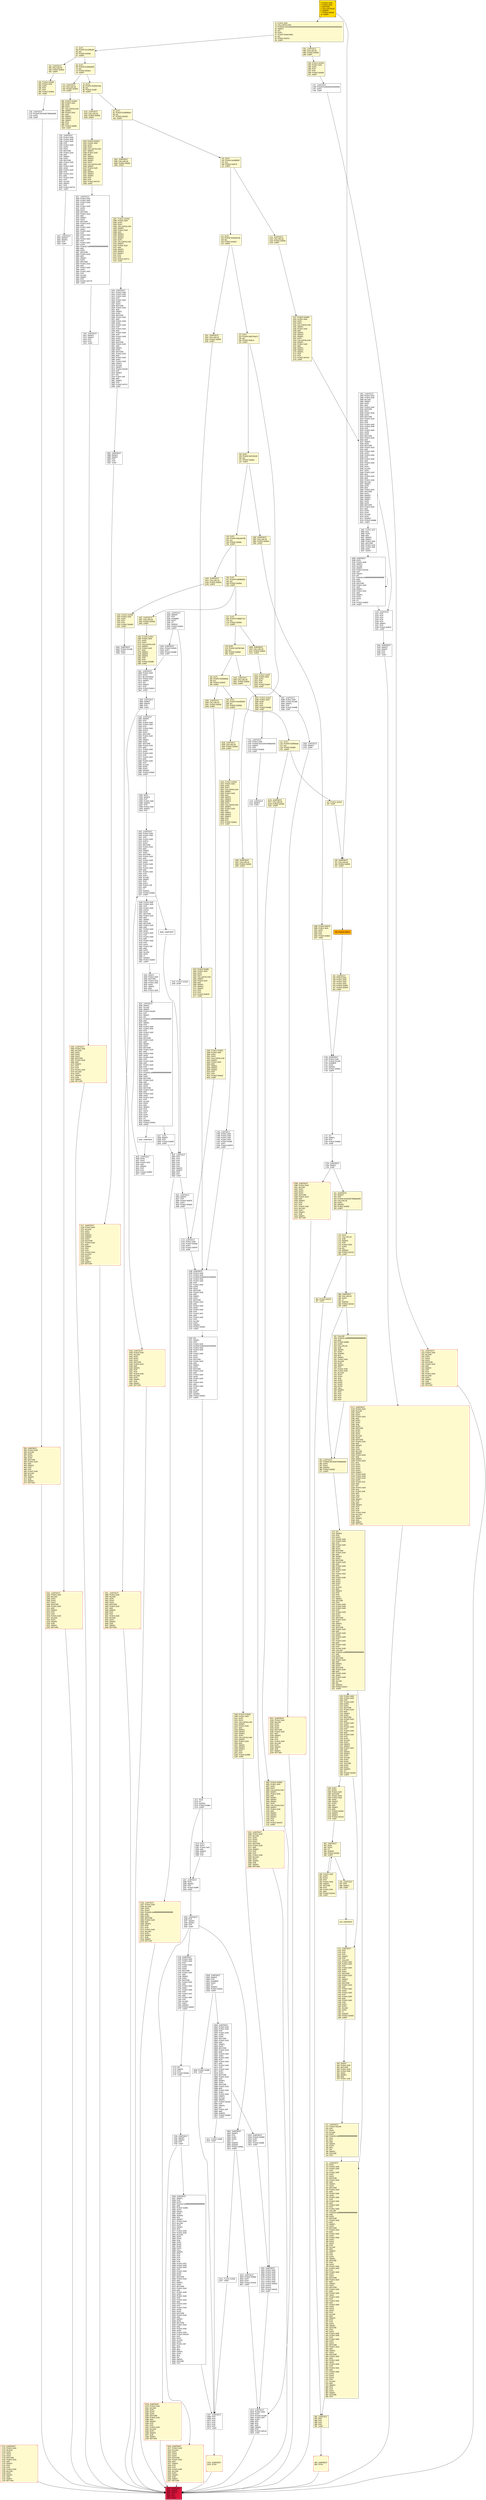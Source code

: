 digraph G {
bgcolor=transparent rankdir=UD;
node [shape=box style=filled color=black fillcolor=white fontname=arial fontcolor=black];
580 [label="580: JUMPDEST\l581: DUP1\l582: DUP3\l583: GT\l584: ISZERO\l585: PUSH2 0x025e\l588: JUMPI\l" fillcolor=lemonchiffon ];
134 [label="134: DUP1\l135: PUSH4 0x67af1c81\l140: EQ\l141: PUSH2 0x0564\l144: JUMPI\l" fillcolor=lemonchiffon ];
2150 [label="2150: JUMPDEST\l2151: POP\l2152: POP\l2153: POP\l2154: POP\l2155: POP\l2156: SWAP1\l2157: POP\l2158: PUSH2 0x0872\l2161: JUMP\l" ];
1712 [label="1712: JUMPDEST\l1713: PUSH1 0x40\l1715: MLOAD\l1716: DUP1\l1717: DUP3\l1718: DUP2\l1719: MSTORE\l1720: PUSH1 0x20\l1722: ADD\l1723: SWAP2\l1724: POP\l1725: POP\l1726: PUSH1 0x40\l1728: MLOAD\l1729: DUP1\l1730: SWAP2\l1731: SUB\l1732: SWAP1\l1733: RETURN\l" fillcolor=lemonchiffon shape=Msquare color=crimson ];
2818 [label="2818: JUMPDEST\l2819: PUSH2 0x0b0c\l2822: DUP7\l2823: DUP7\l2824: PUSH2 0x0c03\l2827: JUMP\l" ];
2402 [label="2402: JUMPDEST\l2403: PUSH1 0x00\l2405: PUSH1 0x00\l2407: POP\l2408: PUSH1 0x00\l2410: DUP11\l2411: DUP2\l2412: MSTORE\l2413: PUSH1 0x20\l2415: ADD\l2416: SWAP1\l2417: DUP2\l2418: MSTORE\l2419: PUSH1 0x20\l2421: ADD\l2422: PUSH1 0x00\l2424: SHA3\l2425: PUSH1 0x00\l2427: POP\l2428: PUSH1 0x00\l2430: ADD\l2431: PUSH1 0x00\l2433: POP\l2434: DUP1\l2435: SLOAD\l2436: SWAP1\l2437: POP\l2438: DUP3\l2439: PUSH1 0xff\l2441: AND\l2442: LT\l2443: ISZERO\l2444: PUSH2 0x0a58\l2447: JUMPI\l" ];
90 [label="90: DUP1\l91: PUSH4 0x358d5dc2\l96: EQ\l97: PUSH2 0x0439\l100: JUMPI\l" fillcolor=lemonchiffon ];
952 [label="952: JUMPDEST\l953: PUSH1 0x40\l955: MLOAD\l956: DUP1\l957: DUP3\l958: DUP2\l959: MSTORE\l960: PUSH1 0x20\l962: ADD\l963: SWAP2\l964: POP\l965: POP\l966: PUSH1 0x40\l968: MLOAD\l969: DUP1\l970: SWAP2\l971: SUB\l972: SWAP1\l973: RETURN\l" fillcolor=lemonchiffon shape=Msquare color=crimson ];
2915 [label="2915: JUMPDEST\l2916: PUSH2 0x0b6d\l2919: DUP7\l2920: DUP7\l2921: PUSH2 0x08fd\l2924: JUMP\l" ];
1420 [label="1420: JUMPDEST\l1421: CALLVALUE\l1422: PUSH2 0x0002\l1425: JUMPI\l" fillcolor=lemonchiffon ];
1676 [label="1676: JUMPDEST\l1677: CALLVALUE\l1678: PUSH2 0x0002\l1681: JUMPI\l" fillcolor=lemonchiffon ];
2723 [label="2723: JUMPDEST\l2724: PUSH1 0x00\l2726: PUSH2 0x0aae\l2729: DUP3\l2730: PUSH2 0x0878\l2733: JUMP\l" ];
2839 [label="2839: PUSH2 0x0bfb\l2842: JUMP\l" ];
2720 [label="2720: JUMPDEST\l2721: SWAP1\l2722: JUMP\l" ];
3094 [label="3094: EXIT BLOCK\l" fillcolor=crimson ];
2936 [label="2936: JUMPDEST\l2937: SWAP1\l2938: POP\l2939: DUP2\l2940: PUSH20 0xffffffffffffffffffffffffffffffffffffffff\l2961: AND\l2962: PUSH2 0x08fc\l2965: DUP3\l2966: SWAP1\l2967: DUP2\l2968: ISZERO\l2969: MUL\l2970: SWAP1\l2971: PUSH1 0x40\l2973: MLOAD\l2974: DUP1\l2975: SWAP1\l2976: POP\l2977: PUSH1 0x00\l2979: PUSH1 0x40\l2981: MLOAD\l2982: DUP1\l2983: DUP4\l2984: SUB\l2985: DUP2\l2986: DUP6\l2987: DUP9\l2988: DUP9\l2989: CALL\l2990: SWAP4\l2991: POP\l2992: POP\l2993: POP\l2994: POP\l2995: POP\l2996: PUSH1 0x01\l2998: PUSH1 0x00\l3000: PUSH1 0x00\l3002: POP\l3003: PUSH1 0x00\l3005: DUP9\l3006: DUP2\l3007: MSTORE\l3008: PUSH1 0x20\l3010: ADD\l3011: SWAP1\l3012: DUP2\l3013: MSTORE\l3014: PUSH1 0x20\l3016: ADD\l3017: PUSH1 0x00\l3019: SHA3\l3020: PUSH1 0x00\l3022: POP\l3023: PUSH1 0x03\l3025: ADD\l3026: PUSH1 0x00\l3028: POP\l3029: PUSH1 0x00\l3031: DUP8\l3032: DUP2\l3033: MSTORE\l3034: PUSH1 0x20\l3036: ADD\l3037: SWAP1\l3038: DUP2\l3039: MSTORE\l3040: PUSH1 0x20\l3042: ADD\l3043: PUSH1 0x00\l3045: SHA3\l3046: PUSH1 0x00\l3048: PUSH2 0x0100\l3051: EXP\l3052: DUP2\l3053: SLOAD\l3054: DUP2\l3055: PUSH1 0xff\l3057: MUL\l3058: NOT\l3059: AND\l3060: SWAP1\l3061: DUP4\l3062: MUL\l3063: OR\l3064: SWAP1\l3065: SSTORE\l3066: POP\l" ];
3075 [label="3075: JUMPDEST\l3076: PUSH1 0x00\l3078: DUP2\l3079: PUSH2 0x1a90\l3082: PUSH1 0x01\l3084: DUP6\l3085: ADD\l3086: MUL\l3087: ADD\l3088: SWAP1\l3089: POP\l3090: PUSH2 0x0c16\l3093: JUMP\l" ];
1769 [label="1769: JUMPDEST\l1770: PUSH8 0x016345785d8a0000\l1779: DUP2\l1780: JUMP\l" ];
1674 [label="1674: JUMPDEST\l1675: STOP\l" fillcolor=lemonchiffon shape=Msquare color=crimson ];
2682 [label="2682: JUMPDEST\l2683: SWAP2\l2684: SWAP1\l2685: POP\l2686: JUMP\l" ];
373 [label="373: DIV\l374: SWAP2\l375: POP\l376: DUP2\l377: PUSH1 0x00\l379: PUSH1 0x00\l381: POP\l382: PUSH1 0x00\l384: DUP7\l385: DUP2\l386: MSTORE\l387: PUSH1 0x20\l389: ADD\l390: SWAP1\l391: DUP2\l392: MSTORE\l393: PUSH1 0x20\l395: ADD\l396: PUSH1 0x00\l398: SHA3\l399: PUSH1 0x00\l401: POP\l402: PUSH1 0x02\l404: ADD\l405: PUSH1 0x00\l407: DUP3\l408: DUP3\l409: DUP3\l410: POP\l411: SLOAD\l412: ADD\l413: SWAP3\l414: POP\l415: POP\l416: DUP2\l417: SWAP1\l418: SSTORE\l419: POP\l420: PUSH1 0x00\l422: PUSH1 0x00\l424: PUSH1 0x00\l426: POP\l427: PUSH1 0x00\l429: DUP7\l430: DUP2\l431: MSTORE\l432: PUSH1 0x20\l434: ADD\l435: SWAP1\l436: DUP2\l437: MSTORE\l438: PUSH1 0x20\l440: ADD\l441: PUSH1 0x00\l443: SHA3\l444: PUSH1 0x00\l446: POP\l447: PUSH1 0x04\l449: ADD\l450: PUSH1 0x00\l452: POP\l453: PUSH1 0x00\l455: CALLER\l456: PUSH20 0xffffffffffffffffffffffffffffffffffffffff\l477: AND\l478: DUP2\l479: MSTORE\l480: PUSH1 0x20\l482: ADD\l483: SWAP1\l484: DUP2\l485: MSTORE\l486: PUSH1 0x20\l488: ADD\l489: PUSH1 0x00\l491: SHA3\l492: PUSH1 0x00\l494: POP\l495: SLOAD\l496: EQ\l497: ISZERO\l498: PUSH2 0x02c7\l501: JUMPI\l" fillcolor=lemonchiffon ];
1644 [label="1644: PUSH2 0x068a\l1647: PUSH1 0x04\l1649: DUP1\l1650: DUP1\l1651: CALLDATALOAD\l1652: SWAP1\l1653: PUSH1 0x20\l1655: ADD\l1656: SWAP1\l1657: SWAP2\l1658: SWAP1\l1659: DUP1\l1660: CALLDATALOAD\l1661: SWAP1\l1662: PUSH1 0x20\l1664: ADD\l1665: SWAP1\l1666: SWAP2\l1667: SWAP1\l1668: POP\l1669: POP\l1670: PUSH2 0x0ae1\l1673: JUMP\l" fillcolor=lemonchiffon ];
2702 [label="2702: JUMPDEST\l2703: PUSH1 0x00\l2705: PUSH8 0x016345785d8a0000\l2714: SWAP1\l2715: POP\l2716: PUSH2 0x0aa0\l2719: JUMP\l" ];
68 [label="68: DUP1\l69: PUSH4 0x28d3ad3f\l74: EQ\l75: PUSH2 0x03ce\l78: JUMPI\l" fillcolor=lemonchiffon ];
912 [label="912: JUMPDEST\l913: PUSH1 0x40\l915: MLOAD\l916: DUP1\l917: DUP3\l918: DUP2\l919: MSTORE\l920: PUSH1 0x20\l922: ADD\l923: SWAP2\l924: POP\l925: POP\l926: PUSH1 0x40\l928: MLOAD\l929: DUP1\l930: SWAP2\l931: SUB\l932: SWAP1\l933: RETURN\l" fillcolor=lemonchiffon shape=Msquare color=crimson ];
123 [label="123: DUP1\l124: PUSH4 0x6572ae13\l129: EQ\l130: PUSH2 0x0514\l133: JUMPI\l" fillcolor=lemonchiffon ];
1460 [label="1460: JUMPDEST\l1461: CALLVALUE\l1462: PUSH2 0x0002\l1465: JUMPI\l" fillcolor=lemonchiffon ];
189 [label="189: DUP1\l190: PUSH4 0x93dafba2\l195: EQ\l196: PUSH2 0x0635\l199: JUMPI\l" fillcolor=lemonchiffon ];
297 [label="297: CALLER\l298: PUSH20 0xffffffffffffffffffffffffffffffffffffffff\l319: AND\l320: PUSH2 0x08fc\l323: DUP5\l324: CALLVALUE\l325: SUB\l326: SWAP1\l327: DUP2\l328: ISZERO\l329: MUL\l330: SWAP1\l331: PUSH1 0x40\l333: MLOAD\l334: DUP1\l335: SWAP1\l336: POP\l337: PUSH1 0x00\l339: PUSH1 0x40\l341: MLOAD\l342: DUP1\l343: DUP4\l344: SUB\l345: DUP2\l346: DUP6\l347: DUP9\l348: DUP9\l349: CALL\l350: SWAP4\l351: POP\l352: POP\l353: POP\l354: POP\l355: POP\l" fillcolor=lemonchiffon ];
200 [label="200: DUP1\l201: PUSH4 0xce5566c5\l206: EQ\l207: PUSH2 0x0666\l210: JUMPI\l" fillcolor=lemonchiffon ];
1555 [label="1555: PUSH2 0x061f\l1558: PUSH1 0x04\l1560: DUP1\l1561: POP\l1562: POP\l1563: PUSH2 0x0a8e\l1566: JUMP\l" fillcolor=lemonchiffon ];
1438 [label="1438: JUMPDEST\l1439: PUSH1 0x40\l1441: MLOAD\l1442: DUP1\l1443: DUP3\l1444: DUP2\l1445: MSTORE\l1446: PUSH1 0x20\l1448: ADD\l1449: SWAP2\l1450: POP\l1451: POP\l1452: PUSH1 0x40\l1454: MLOAD\l1455: DUP1\l1456: SWAP2\l1457: SUB\l1458: SWAP1\l1459: RETURN\l" fillcolor=lemonchiffon shape=Msquare color=crimson ];
2649 [label="2649: JUMPDEST\l2650: POP\l2651: POP\l2652: POP\l2653: POP\l2654: POP\l2655: POP\l2656: SWAP3\l2657: SWAP2\l2658: POP\l2659: POP\l2660: JUMP\l" ];
3094 [label="3094: JUMPDEST\l3095: SWAP3\l3096: SWAP2\l3097: POP\l3098: POP\l3099: JUMP\l" ];
1336 [label="1336: JUMPDEST\l1337: PUSH1 0x40\l1339: MLOAD\l1340: DUP1\l1341: DUP3\l1342: PUSH20 0xffffffffffffffffffffffffffffffffffffffff\l1363: AND\l1364: DUP2\l1365: MSTORE\l1366: PUSH1 0x20\l1368: ADD\l1369: SWAP2\l1370: POP\l1371: POP\l1372: PUSH1 0x40\l1374: MLOAD\l1375: DUP1\l1376: SWAP2\l1377: SUB\l1378: SWAP1\l1379: RETURN\l" fillcolor=lemonchiffon shape=Msquare color=crimson ];
79 [label="79: DUP1\l80: PUSH4 0x305a762a\l85: EQ\l86: PUSH2 0x03ff\l89: JUMPI\l" fillcolor=lemonchiffon ];
2325 [label="2325: JUMPDEST\l2326: SWAP6\l2327: POP\l2328: NUMBER\l2329: DUP7\l2330: GT\l2331: ISZERO\l2332: PUSH2 0x0924\l2335: JUMPI\l" ];
2295 [label="2295: JUMPDEST\l2296: POP\l2297: SWAP2\l2298: SWAP1\l2299: POP\l2300: JUMP\l" ];
886 [label="886: JUMPDEST\l887: POP\l888: POP\l889: POP\l890: POP\l891: JUMP\l" fillcolor=lemonchiffon ];
502 [label="502: PUSH1 0x00\l504: PUSH1 0x00\l506: POP\l507: PUSH1 0x00\l509: DUP6\l510: DUP2\l511: MSTORE\l512: PUSH1 0x20\l514: ADD\l515: SWAP1\l516: DUP2\l517: MSTORE\l518: PUSH1 0x20\l520: ADD\l521: PUSH1 0x00\l523: SHA3\l524: PUSH1 0x00\l526: POP\l527: PUSH1 0x00\l529: ADD\l530: PUSH1 0x00\l532: POP\l533: DUP1\l534: SLOAD\l535: DUP1\l536: SWAP2\l537: SWAP1\l538: PUSH1 0x01\l540: ADD\l541: SWAP1\l542: SWAP1\l543: DUP2\l544: SLOAD\l545: DUP2\l546: DUP4\l547: SSTORE\l548: DUP2\l549: DUP2\l550: ISZERO\l551: GT\l552: PUSH2 0x0263\l555: JUMPI\l" fillcolor=lemonchiffon ];
934 [label="934: JUMPDEST\l935: CALLVALUE\l936: PUSH2 0x0002\l939: JUMPI\l" fillcolor=lemonchiffon ];
3067 [label="3067: JUMPDEST\l3068: POP\l3069: POP\l3070: POP\l3071: POP\l3072: POP\l3073: POP\l3074: JUMP\l" ];
2699 [label="2699: JUMPDEST\l2700: SWAP1\l2701: JUMP\l" ];
251 [label="251: JUMPDEST\l252: SWAP4\l253: POP\l254: PUSH8 0x016345785d8a0000\l263: CALLVALUE\l264: DUP2\l265: ISZERO\l266: PUSH2 0x0002\l269: JUMPI\l" fillcolor=lemonchiffon ];
1527 [label="1527: JUMPDEST\l1528: PUSH1 0x40\l1530: MLOAD\l1531: DUP1\l1532: DUP3\l1533: DUP2\l1534: MSTORE\l1535: PUSH1 0x20\l1537: ADD\l1538: SWAP2\l1539: POP\l1540: POP\l1541: PUSH1 0x40\l1543: MLOAD\l1544: DUP1\l1545: SWAP2\l1546: SUB\l1547: SWAP1\l1548: RETURN\l" fillcolor=lemonchiffon shape=Msquare color=crimson ];
2162 [label="2162: JUMPDEST\l2163: SWAP3\l2164: SWAP2\l2165: POP\l2166: POP\l2167: JUMP\l" ];
2635 [label="2635: JUMPDEST\l2636: DUP2\l2637: DUP1\l2638: PUSH1 0x01\l2640: ADD\l2641: SWAP3\l2642: POP\l2643: POP\l2644: PUSH2 0x0962\l2647: JUMP\l" ];
1278 [label="1278: JUMPDEST\l1279: PUSH1 0x40\l1281: MLOAD\l1282: DUP1\l1283: DUP3\l1284: DUP2\l1285: MSTORE\l1286: PUSH1 0x20\l1288: ADD\l1289: SWAP2\l1290: POP\l1291: POP\l1292: PUSH1 0x40\l1294: MLOAD\l1295: DUP1\l1296: SWAP2\l1297: SUB\l1298: SWAP1\l1299: RETURN\l" fillcolor=lemonchiffon shape=Msquare color=crimson ];
1910 [label="1910: JUMPDEST\l1911: SWAP3\l1912: SWAP2\l1913: POP\l1914: POP\l1915: JUMP\l" ];
178 [label="178: DUP1\l179: PUSH4 0x87bb7ae0\l184: EQ\l185: PUSH2 0x060d\l188: JUMPI\l" fillcolor=lemonchiffon ];
974 [label="974: JUMPDEST\l975: CALLVALUE\l976: PUSH2 0x0002\l979: JUMPI\l" fillcolor=lemonchiffon ];
2301 [label="2301: JUMPDEST\l2302: PUSH1 0x00\l2304: PUSH1 0x00\l2306: PUSH1 0x00\l2308: PUSH1 0x00\l2310: PUSH1 0x00\l2312: PUSH1 0x00\l2314: PUSH1 0x00\l2316: PUSH2 0x0915\l2319: DUP10\l2320: DUP10\l2321: PUSH2 0x0c03\l2324: JUMP\l" ];
1001 [label="1001: JUMPDEST\l1002: PUSH1 0x40\l1004: MLOAD\l1005: DUP1\l1006: DUP3\l1007: DUP2\l1008: MSTORE\l1009: PUSH1 0x20\l1011: ADD\l1012: SWAP2\l1013: POP\l1014: POP\l1015: PUSH1 0x40\l1017: MLOAD\l1018: DUP1\l1019: SWAP2\l1020: SUB\l1021: SWAP1\l1022: RETURN\l" fillcolor=lemonchiffon shape=Msquare color=crimson ];
2911 [label="2911: PUSH2 0x0bfb\l2914: JUMP\l" ];
556 [label="556: DUP2\l557: DUP4\l558: PUSH1 0x00\l560: MSTORE\l561: PUSH1 0x20\l563: PUSH1 0x00\l565: SHA3\l566: SWAP2\l567: DUP3\l568: ADD\l569: SWAP2\l570: ADD\l571: PUSH2 0x0262\l574: SWAP2\l575: SWAP1\l576: PUSH2 0x0244\l579: JUMP\l" fillcolor=lemonchiffon ];
0 [label="0: PUSH1 0x60\l2: PUSH1 0x40\l4: MSTORE\l5: CALLDATASIZE\l6: ISZERO\l7: PUSH2 0x00e2\l10: JUMPI\l" fillcolor=lemonchiffon shape=Msquare fillcolor=gold ];
270 [label="270: MOD\l271: CALLVALUE\l272: SUB\l273: SWAP3\l274: POP\l275: PUSH1 0x00\l277: DUP4\l278: EQ\l279: ISZERO\l280: PUSH2 0x0120\l283: JUMPI\l" fillcolor=lemonchiffon ];
1023 [label="1023: JUMPDEST\l1024: CALLVALUE\l1025: PUSH2 0x0002\l1028: JUMPI\l" fillcolor=lemonchiffon ];
2785 [label="2785: JUMPDEST\l2786: PUSH1 0x00\l2788: PUSH1 0x00\l2790: PUSH1 0x00\l2792: PUSH1 0x00\l2794: PUSH2 0x0af2\l2797: DUP7\l2798: PUSH2 0x0878\l2801: JUMP\l" ];
1757 [label="1757: JUMPDEST\l1758: PUSH8 0x4563918244f40000\l1767: DUP2\l1768: JUMP\l" ];
2340 [label="2340: JUMPDEST\l2341: PUSH2 0x092d\l2344: DUP7\l2345: PUSH2 0x0a6b\l2348: JUMP\l" ];
711 [label="711: JUMPDEST\l712: DUP2\l713: PUSH1 0x00\l715: PUSH1 0x00\l717: POP\l718: PUSH1 0x00\l720: DUP7\l721: DUP2\l722: MSTORE\l723: PUSH1 0x20\l725: ADD\l726: SWAP1\l727: DUP2\l728: MSTORE\l729: PUSH1 0x20\l731: ADD\l732: PUSH1 0x00\l734: SHA3\l735: PUSH1 0x00\l737: POP\l738: PUSH1 0x04\l740: ADD\l741: PUSH1 0x00\l743: POP\l744: PUSH1 0x00\l746: CALLER\l747: PUSH20 0xffffffffffffffffffffffffffffffffffffffff\l768: AND\l769: DUP2\l770: MSTORE\l771: PUSH1 0x20\l773: ADD\l774: SWAP1\l775: DUP2\l776: MSTORE\l777: PUSH1 0x20\l779: ADD\l780: PUSH1 0x00\l782: SHA3\l783: PUSH1 0x00\l785: DUP3\l786: DUP3\l787: DUP3\l788: POP\l789: SLOAD\l790: ADD\l791: SWAP3\l792: POP\l793: POP\l794: DUP2\l795: SWAP1\l796: SSTORE\l797: POP\l798: DUP2\l799: PUSH1 0x00\l801: PUSH1 0x00\l803: POP\l804: PUSH1 0x00\l806: DUP7\l807: DUP2\l808: MSTORE\l809: PUSH1 0x20\l811: ADD\l812: SWAP1\l813: DUP2\l814: MSTORE\l815: PUSH1 0x20\l817: ADD\l818: PUSH1 0x00\l820: SHA3\l821: PUSH1 0x00\l823: POP\l824: PUSH1 0x02\l826: ADD\l827: PUSH1 0x00\l829: DUP3\l830: DUP3\l831: DUP3\l832: POP\l833: SLOAD\l834: ADD\l835: SWAP3\l836: POP\l837: POP\l838: DUP2\l839: SWAP1\l840: SSTORE\l841: POP\l842: DUP3\l843: PUSH1 0x00\l845: PUSH1 0x00\l847: POP\l848: PUSH1 0x00\l850: DUP7\l851: DUP2\l852: MSTORE\l853: PUSH1 0x20\l855: ADD\l856: SWAP1\l857: DUP2\l858: MSTORE\l859: PUSH1 0x20\l861: ADD\l862: PUSH1 0x00\l864: SHA3\l865: PUSH1 0x00\l867: POP\l868: PUSH1 0x01\l870: ADD\l871: PUSH1 0x00\l873: DUP3\l874: DUP3\l875: DUP3\l876: POP\l877: SLOAD\l878: ADD\l879: SWAP3\l880: POP\l881: POP\l882: DUP2\l883: SWAP1\l884: SSTORE\l885: POP\l" fillcolor=lemonchiffon ];
1754 [label="1754: JUMPDEST\l1755: SWAP1\l1756: JUMP\l" ];
940 [label="940: PUSH2 0x03b8\l943: PUSH1 0x04\l945: DUP1\l946: POP\l947: POP\l948: PUSH2 0x06e9\l951: JUMP\l" fillcolor=lemonchiffon ];
2627 [label="2627: DUP1\l2628: SWAP7\l2629: POP\l2630: PUSH2 0x0a59\l2633: JUMP\l" ];
2505 [label="2505: JUMPDEST\l2506: SWAP1\l2507: SLOAD\l2508: SWAP1\l2509: PUSH2 0x0100\l2512: EXP\l2513: SWAP1\l2514: DIV\l2515: PUSH20 0xffffffffffffffffffffffffffffffffffffffff\l2536: AND\l2537: SWAP1\l2538: POP\l2539: PUSH1 0x00\l2541: PUSH1 0x00\l2543: POP\l2544: PUSH1 0x00\l2546: DUP11\l2547: DUP2\l2548: MSTORE\l2549: PUSH1 0x20\l2551: ADD\l2552: SWAP1\l2553: DUP2\l2554: MSTORE\l2555: PUSH1 0x20\l2557: ADD\l2558: PUSH1 0x00\l2560: SHA3\l2561: PUSH1 0x00\l2563: POP\l2564: PUSH1 0x04\l2566: ADD\l2567: PUSH1 0x00\l2569: POP\l2570: PUSH1 0x00\l2572: DUP3\l2573: PUSH20 0xffffffffffffffffffffffffffffffffffffffff\l2594: AND\l2595: DUP2\l2596: MSTORE\l2597: PUSH1 0x20\l2599: ADD\l2600: SWAP1\l2601: DUP2\l2602: MSTORE\l2603: PUSH1 0x20\l2605: ADD\l2606: PUSH1 0x00\l2608: SHA3\l2609: PUSH1 0x00\l2611: POP\l2612: SLOAD\l2613: DUP4\l2614: ADD\l2615: SWAP3\l2616: POP\l2617: DUP3\l2618: POP\l2619: DUP4\l2620: DUP4\l2621: GT\l2622: ISZERO\l2623: PUSH2 0x0a4a\l2626: JUMPI\l" ];
1306 [label="1306: PUSH2 0x0538\l1309: PUSH1 0x04\l1311: DUP1\l1312: DUP1\l1313: CALLDATALOAD\l1314: SWAP1\l1315: PUSH1 0x20\l1317: ADD\l1318: SWAP1\l1319: SWAP2\l1320: SWAP1\l1321: DUP1\l1322: CALLDATALOAD\l1323: SWAP1\l1324: PUSH1 0x20\l1326: ADD\l1327: SWAP1\l1328: SWAP2\l1329: SWAP1\l1330: POP\l1331: POP\l1332: PUSH2 0x08fd\l1335: JUMP\l" fillcolor=lemonchiffon ];
1466 [label="1466: PUSH2 0x05cf\l1469: PUSH1 0x04\l1471: DUP1\l1472: DUP1\l1473: CALLDATALOAD\l1474: SWAP1\l1475: PUSH1 0x20\l1477: ADD\l1478: SWAP1\l1479: SWAP2\l1480: SWAP1\l1481: POP\l1482: POP\l1483: PUSH2 0x0a6b\l1486: JUMP\l" fillcolor=lemonchiffon ];
101 [label="101: DUP1\l102: PUSH4 0x459f93f7\l107: EQ\l108: PUSH2 0x0475\l111: JUMPI\l" fillcolor=lemonchiffon ];
1509 [label="1509: JUMPDEST\l1510: CALLVALUE\l1511: PUSH2 0x0002\l1514: JUMPI\l" fillcolor=lemonchiffon ];
1822 [label="1822: JUMPDEST\l1823: SWAP2\l1824: SWAP1\l1825: POP\l1826: JUMP\l" ];
980 [label="980: PUSH2 0x03e9\l983: PUSH1 0x04\l985: DUP1\l986: DUP1\l987: CALLDATALOAD\l988: SWAP1\l989: PUSH1 0x20\l991: ADD\l992: SWAP1\l993: SWAP2\l994: SWAP1\l995: POP\l996: POP\l997: PUSH2 0x06f5\l1000: JUMP\l" fillcolor=lemonchiffon ];
1487 [label="1487: JUMPDEST\l1488: PUSH1 0x40\l1490: MLOAD\l1491: DUP1\l1492: DUP3\l1493: DUP2\l1494: MSTORE\l1495: PUSH1 0x20\l1497: ADD\l1498: SWAP2\l1499: POP\l1500: POP\l1501: PUSH1 0x40\l1503: MLOAD\l1504: DUP1\l1505: SWAP2\l1506: SUB\l1507: SWAP1\l1508: RETURN\l" fillcolor=lemonchiffon shape=Msquare color=crimson ];
1251 [label="1251: JUMPDEST\l1252: CALLVALUE\l1253: PUSH2 0x0002\l1256: JUMPI\l" fillcolor=lemonchiffon ];
226 [label="226: JUMPDEST\l227: CALLVALUE\l228: PUSH2 0x0002\l231: JUMPI\l" fillcolor=lemonchiffon ];
2687 [label="2687: JUMPDEST\l2688: PUSH1 0x00\l2690: PUSH2 0x1a90\l2693: SWAP1\l2694: POP\l2695: PUSH2 0x0a8b\l2698: JUMP\l" ];
2448 [label="2448: PUSH1 0x00\l2450: PUSH1 0x00\l2452: POP\l2453: PUSH1 0x00\l2455: DUP11\l2456: DUP2\l2457: MSTORE\l2458: PUSH1 0x20\l2460: ADD\l2461: SWAP1\l2462: DUP2\l2463: MSTORE\l2464: PUSH1 0x20\l2466: ADD\l2467: PUSH1 0x00\l2469: SHA3\l2470: PUSH1 0x00\l2472: POP\l2473: PUSH1 0x00\l2475: ADD\l2476: PUSH1 0x00\l2478: POP\l2479: DUP3\l2480: PUSH1 0xff\l2482: AND\l2483: DUP2\l2484: SLOAD\l2485: DUP2\l2486: LT\l2487: ISZERO\l2488: PUSH2 0x0002\l2491: JUMPI\l" ];
2391 [label="2391: MOD\l2392: SWAP4\l2393: POP\l2394: PUSH1 0x00\l2396: SWAP3\l2397: POP\l2398: PUSH1 0x00\l2400: SWAP2\l2401: POP\l" ];
589 [label="589: PUSH1 0x00\l591: DUP2\l592: DUP2\l593: POP\l594: PUSH1 0x00\l596: SWAP1\l597: SSTORE\l598: POP\l599: PUSH1 0x01\l601: ADD\l602: PUSH2 0x0244\l605: JUMP\l" fillcolor=lemonchiffon ];
2634 [label="2634: JUMPDEST\l" ];
1300 [label="1300: JUMPDEST\l1301: CALLVALUE\l1302: PUSH2 0x0002\l1305: JUMPI\l" fillcolor=lemonchiffon ];
232 [label="232: PUSH2 0x037c\l" fillcolor=orange ];
1147 [label="1147: PUSH2 0x0499\l1150: PUSH1 0x04\l1152: DUP1\l1153: DUP1\l1154: CALLDATALOAD\l1155: SWAP1\l1156: PUSH1 0x20\l1158: ADD\l1159: SWAP1\l1160: SWAP2\l1161: SWAP1\l1162: DUP1\l1163: CALLDATALOAD\l1164: SWAP1\l1165: PUSH1 0x20\l1167: ADD\l1168: SWAP1\l1169: SWAP2\l1170: SWAP1\l1171: POP\l1172: POP\l1173: PUSH2 0x07c9\l1176: JUMP\l" fillcolor=lemonchiffon ];
606 [label="606: JUMPDEST\l607: POP\l608: SWAP1\l609: JUMP\l" fillcolor=lemonchiffon ];
1916 [label="1916: JUMPDEST\l1917: PUSH1 0x00\l1919: PUSH1 0x00\l1921: PUSH1 0x00\l1923: POP\l1924: PUSH1 0x00\l1926: DUP5\l1927: DUP2\l1928: MSTORE\l1929: PUSH1 0x20\l1931: ADD\l1932: SWAP1\l1933: DUP2\l1934: MSTORE\l1935: PUSH1 0x20\l1937: ADD\l1938: PUSH1 0x00\l1940: SHA3\l1941: PUSH1 0x00\l1943: POP\l1944: PUSH1 0x03\l1946: ADD\l1947: PUSH1 0x00\l1949: POP\l1950: PUSH1 0x00\l1952: DUP4\l1953: DUP2\l1954: MSTORE\l1955: PUSH1 0x20\l1957: ADD\l1958: SWAP1\l1959: DUP2\l1960: MSTORE\l1961: PUSH1 0x20\l1963: ADD\l1964: PUSH1 0x00\l1966: SHA3\l1967: PUSH1 0x00\l1969: SWAP1\l1970: SLOAD\l1971: SWAP1\l1972: PUSH2 0x0100\l1975: EXP\l1976: SWAP1\l1977: DIV\l1978: PUSH1 0xff\l1980: AND\l1981: SWAP1\l1982: POP\l1983: PUSH2 0x07c3\l1986: JUMP\l" ];
1549 [label="1549: JUMPDEST\l1550: CALLVALUE\l1551: PUSH2 0x0002\l1554: JUMPI\l" fillcolor=lemonchiffon ];
1059 [label="1059: JUMPDEST\l1060: PUSH1 0x40\l1062: MLOAD\l1063: DUP1\l1064: DUP3\l1065: DUP2\l1066: MSTORE\l1067: PUSH1 0x20\l1069: ADD\l1070: SWAP2\l1071: POP\l1072: POP\l1073: PUSH1 0x40\l1075: MLOAD\l1076: DUP1\l1077: SWAP2\l1078: SUB\l1079: SWAP1\l1080: RETURN\l" fillcolor=lemonchiffon shape=Msquare color=crimson ];
1515 [label="1515: PUSH2 0x05f7\l1518: PUSH1 0x04\l1520: DUP1\l1521: POP\l1522: POP\l1523: PUSH2 0x0a7f\l1526: JUMP\l" fillcolor=lemonchiffon ];
1682 [label="1682: PUSH2 0x06b0\l1685: PUSH1 0x04\l1687: DUP1\l1688: DUP1\l1689: CALLDATALOAD\l1690: SWAP1\l1691: PUSH1 0x20\l1693: ADD\l1694: SWAP1\l1695: SWAP2\l1696: SWAP1\l1697: DUP1\l1698: CALLDATALOAD\l1699: SWAP1\l1700: PUSH1 0x20\l1702: ADD\l1703: SWAP1\l1704: SWAP2\l1705: SWAP1\l1706: POP\l1707: POP\l1708: PUSH2 0x0c03\l1711: JUMP\l" fillcolor=lemonchiffon ];
2828 [label="2828: JUMPDEST\l2829: SWAP3\l2830: POP\l2831: NUMBER\l2832: DUP4\l2833: GT\l2834: ISZERO\l2835: PUSH2 0x0b1b\l2838: JUMPI\l" ];
2648 [label="2648: JUMPDEST\l" ];
2098 [label="2098: JUMPDEST\l2099: DUP2\l2100: PUSH1 0x00\l2102: SWAP1\l2103: SLOAD\l2104: SWAP1\l2105: PUSH2 0x0100\l2108: EXP\l2109: SWAP1\l2110: DIV\l2111: PUSH20 0xffffffffffffffffffffffffffffffffffffffff\l2132: AND\l2133: DUP2\l2134: MSTORE\l2135: PUSH1 0x20\l2137: ADD\l2138: SWAP1\l2139: PUSH1 0x01\l2141: ADD\l2142: SWAP1\l2143: DUP1\l2144: DUP4\l2145: GT\l2146: PUSH2 0x0832\l2149: JUMPI\l" ];
11 [label="11: PUSH1 0x00\l13: CALLDATALOAD\l14: PUSH29 0x0100000000000000000000000000000000000000000000000000000000\l44: SWAP1\l45: DIV\l46: DUP1\l47: PUSH4 0x0ac168a1\l52: EQ\l53: PUSH2 0x037e\l56: JUMPI\l" fillcolor=lemonchiffon ];
2220 [label="2220: DIV\l2221: SWAP1\l2222: POP\l2223: PUSH1 0x00\l2225: PUSH8 0x4563918244f40000\l2234: PUSH1 0x00\l2236: PUSH1 0x00\l2238: POP\l2239: PUSH1 0x00\l2241: DUP7\l2242: DUP2\l2243: MSTORE\l2244: PUSH1 0x20\l2246: ADD\l2247: SWAP1\l2248: DUP2\l2249: MSTORE\l2250: PUSH1 0x20\l2252: ADD\l2253: PUSH1 0x00\l2255: SHA3\l2256: PUSH1 0x00\l2258: POP\l2259: PUSH1 0x01\l2261: ADD\l2262: PUSH1 0x00\l2264: POP\l2265: SLOAD\l2266: DUP2\l2267: ISZERO\l2268: PUSH2 0x0002\l2271: JUMPI\l" ];
2492 [label="2492: SWAP1\l2493: PUSH1 0x00\l2495: MSTORE\l2496: PUSH1 0x20\l2498: PUSH1 0x00\l2500: SHA3\l2501: SWAP1\l2502: ADD\l2503: PUSH1 0x00\l" ];
1827 [label="1827: JUMPDEST\l1828: PUSH1 0x00\l1830: PUSH1 0x00\l1832: PUSH1 0x00\l1834: POP\l1835: PUSH1 0x00\l1837: DUP5\l1838: DUP2\l1839: MSTORE\l1840: PUSH1 0x20\l1842: ADD\l1843: SWAP1\l1844: DUP2\l1845: MSTORE\l1846: PUSH1 0x20\l1848: ADD\l1849: PUSH1 0x00\l1851: SHA3\l1852: PUSH1 0x00\l1854: POP\l1855: PUSH1 0x04\l1857: ADD\l1858: PUSH1 0x00\l1860: POP\l1861: PUSH1 0x00\l1863: DUP4\l1864: PUSH20 0xffffffffffffffffffffffffffffffffffffffff\l1885: AND\l1886: DUP2\l1887: MSTORE\l1888: PUSH1 0x20\l1890: ADD\l1891: SWAP1\l1892: DUP2\l1893: MSTORE\l1894: PUSH1 0x20\l1896: ADD\l1897: PUSH1 0x00\l1899: SHA3\l1900: PUSH1 0x00\l1902: POP\l1903: SLOAD\l1904: SWAP1\l1905: POP\l1906: PUSH2 0x0776\l1909: JUMP\l" ];
2287 [label="2287: JUMPDEST\l2288: DUP1\l2289: SWAP2\l2290: POP\l2291: PUSH2 0x08f7\l2294: JUMP\l" ];
1081 [label="1081: JUMPDEST\l1082: CALLVALUE\l1083: PUSH2 0x0002\l1086: JUMPI\l" fillcolor=lemonchiffon ];
2843 [label="2843: JUMPDEST\l2844: PUSH1 0x00\l2846: PUSH1 0x00\l2848: POP\l2849: PUSH1 0x00\l2851: DUP8\l2852: DUP2\l2853: MSTORE\l2854: PUSH1 0x20\l2856: ADD\l2857: SWAP1\l2858: DUP2\l2859: MSTORE\l2860: PUSH1 0x20\l2862: ADD\l2863: PUSH1 0x00\l2865: SHA3\l2866: PUSH1 0x00\l2868: POP\l2869: PUSH1 0x03\l2871: ADD\l2872: PUSH1 0x00\l2874: POP\l2875: PUSH1 0x00\l2877: DUP7\l2878: DUP2\l2879: MSTORE\l2880: PUSH1 0x20\l2882: ADD\l2883: SWAP1\l2884: DUP2\l2885: MSTORE\l2886: PUSH1 0x20\l2888: ADD\l2889: PUSH1 0x00\l2891: SHA3\l2892: PUSH1 0x00\l2894: SWAP1\l2895: SLOAD\l2896: SWAP1\l2897: PUSH2 0x0100\l2900: EXP\l2901: SWAP1\l2902: DIV\l2903: PUSH1 0xff\l2905: AND\l2906: ISZERO\l2907: PUSH2 0x0b63\l2910: JUMPI\l" ];
356 [label="356: JUMPDEST\l357: PUSH8 0x016345785d8a0000\l366: DUP4\l367: DUP2\l368: ISZERO\l369: PUSH2 0x0002\l372: JUMPI\l" fillcolor=lemonchiffon ];
2802 [label="2802: JUMPDEST\l2803: SWAP4\l2804: POP\l2805: DUP4\l2806: DUP6\l2807: LT\l2808: ISZERO\l2809: ISZERO\l2810: PUSH2 0x0b02\l2813: JUMPI\l" ];
1589 [label="1589: JUMPDEST\l1590: CALLVALUE\l1591: PUSH2 0x0002\l1594: JUMPI\l" fillcolor=lemonchiffon ];
1781 [label="1781: JUMPDEST\l1782: PUSH1 0x00\l1784: PUSH1 0x00\l1786: PUSH1 0x00\l1788: POP\l1789: PUSH1 0x00\l1791: DUP4\l1792: DUP2\l1793: MSTORE\l1794: PUSH1 0x20\l1796: ADD\l1797: SWAP1\l1798: DUP2\l1799: MSTORE\l1800: PUSH1 0x20\l1802: ADD\l1803: PUSH1 0x00\l1805: SHA3\l1806: PUSH1 0x00\l1808: POP\l1809: PUSH1 0x01\l1811: ADD\l1812: PUSH1 0x00\l1814: POP\l1815: SLOAD\l1816: SWAP1\l1817: POP\l1818: PUSH2 0x071e\l1821: JUMP\l" ];
112 [label="112: DUP1\l113: PUSH4 0x46a2679a\l118: EQ\l119: PUSH2 0x04e3\l122: JUMPI\l" fillcolor=lemonchiffon ];
145 [label="145: DUP1\l146: PUSH4 0x6e4ed796\l151: EQ\l152: PUSH2 0x058c\l155: JUMPI\l" fillcolor=lemonchiffon ];
1567 [label="1567: JUMPDEST\l1568: PUSH1 0x40\l1570: MLOAD\l1571: DUP1\l1572: DUP3\l1573: DUP2\l1574: MSTORE\l1575: PUSH1 0x20\l1577: ADD\l1578: SWAP2\l1579: POP\l1580: POP\l1581: PUSH1 0x40\l1583: MLOAD\l1584: DUP1\l1585: SWAP2\l1586: SUB\l1587: SWAP1\l1588: RETURN\l" fillcolor=lemonchiffon shape=Msquare color=crimson ];
2279 [label="2279: DUP1\l2280: DUP1\l2281: PUSH1 0x01\l2283: ADD\l2284: SWAP2\l2285: POP\l2286: POP\l" ];
610 [label="610: JUMPDEST\l" fillcolor=lemonchiffon ];
2661 [label="2661: JUMPDEST\l2662: PUSH2 0x1a90\l2665: DUP2\l2666: JUMP\l" ];
288 [label="288: JUMPDEST\l289: CALLVALUE\l290: DUP4\l291: LT\l292: ISZERO\l293: PUSH2 0x0164\l296: JUMPI\l" fillcolor=lemonchiffon ];
2667 [label="2667: JUMPDEST\l2668: PUSH1 0x00\l2670: DUP2\l2671: BLOCKHASH\l2672: PUSH1 0x01\l2674: SWAP1\l2675: DIV\l2676: SWAP1\l2677: POP\l2678: PUSH2 0x0a7a\l2681: JUMP\l" ];
167 [label="167: DUP1\l168: PUSH4 0x86bb7121\l173: EQ\l174: PUSH2 0x05e5\l177: JUMPI\l" fillcolor=lemonchiffon ];
2734 [label="2734: JUMPDEST\l2735: PUSH1 0x00\l2737: PUSH1 0x00\l2739: POP\l2740: PUSH1 0x00\l2742: DUP5\l2743: DUP2\l2744: MSTORE\l2745: PUSH1 0x20\l2747: ADD\l2748: SWAP1\l2749: DUP2\l2750: MSTORE\l2751: PUSH1 0x20\l2753: ADD\l2754: PUSH1 0x00\l2756: SHA3\l2757: PUSH1 0x00\l2759: POP\l2760: PUSH1 0x01\l2762: ADD\l2763: PUSH1 0x00\l2765: POP\l2766: SLOAD\l2767: DUP2\l2768: ISZERO\l2769: PUSH2 0x0002\l2772: JUMPI\l" ];
659 [label="659: SWAP1\l660: PUSH1 0x00\l662: MSTORE\l663: PUSH1 0x20\l665: PUSH1 0x00\l667: SHA3\l668: SWAP1\l669: ADD\l670: PUSH1 0x00\l" fillcolor=lemonchiffon ];
1257 [label="1257: PUSH2 0x04fe\l1260: PUSH1 0x04\l1262: DUP1\l1263: DUP1\l1264: CALLDATALOAD\l1265: SWAP1\l1266: PUSH1 0x20\l1268: ADD\l1269: SWAP1\l1270: SWAP2\l1271: SWAP1\l1272: POP\l1273: POP\l1274: PUSH2 0x0878\l1277: JUMP\l" fillcolor=lemonchiffon ];
2336 [label="2336: PUSH2 0x0a59\l2339: JUMP\l" ];
2780 [label="2780: JUMPDEST\l2781: SWAP2\l2782: SWAP1\l2783: POP\l2784: JUMP\l" ];
235 [label="235: JUMPDEST\l236: PUSH1 0x00\l238: PUSH1 0x00\l240: PUSH1 0x00\l242: PUSH1 0x00\l244: PUSH2 0x00fb\l247: PUSH2 0x06c6\l250: JUMP\l" fillcolor=lemonchiffon ];
1386 [label="1386: PUSH2 0x0576\l1389: PUSH1 0x04\l1391: DUP1\l1392: POP\l1393: POP\l1394: PUSH2 0x06c6\l1397: JUMP\l" fillcolor=lemonchiffon ];
284 [label="284: PUSH2 0x0376\l287: JUMP\l" fillcolor=lemonchiffon ];
1398 [label="1398: JUMPDEST\l1399: PUSH1 0x40\l1401: MLOAD\l1402: DUP1\l1403: DUP3\l1404: DUP2\l1405: MSTORE\l1406: PUSH1 0x20\l1408: ADD\l1409: SWAP2\l1410: POP\l1411: POP\l1412: PUSH1 0x40\l1414: MLOAD\l1415: DUP1\l1416: SWAP2\l1417: SUB\l1418: SWAP1\l1419: RETURN\l" fillcolor=lemonchiffon shape=Msquare color=crimson ];
1087 [label="1087: PUSH2 0x045d\l1090: PUSH1 0x04\l1092: DUP1\l1093: DUP1\l1094: CALLDATALOAD\l1095: SWAP1\l1096: PUSH1 0x20\l1098: ADD\l1099: SWAP1\l1100: SWAP2\l1101: SWAP1\l1102: DUP1\l1103: CALLDATALOAD\l1104: SWAP1\l1105: PUSH1 0x20\l1107: ADD\l1108: SWAP1\l1109: SWAP2\l1110: SWAP1\l1111: POP\l1112: POP\l1113: PUSH2 0x077c\l1116: JUMP\l" fillcolor=lemonchiffon ];
1595 [label="1595: PUSH2 0x0650\l1598: PUSH1 0x04\l1600: DUP1\l1601: DUP1\l1602: CALLDATALOAD\l1603: SWAP1\l1604: PUSH1 0x20\l1606: ADD\l1607: SWAP1\l1608: SWAP2\l1609: SWAP1\l1610: POP\l1611: POP\l1612: PUSH2 0x0aa3\l1615: JUMP\l" fillcolor=lemonchiffon ];
2272 [label="2272: MOD\l2273: GT\l2274: ISZERO\l2275: PUSH2 0x08ef\l2278: JUMPI\l" ];
2925 [label="2925: JUMPDEST\l2926: SWAP2\l2927: POP\l2928: PUSH2 0x0b78\l2931: DUP7\l2932: PUSH2 0x0aa3\l2935: JUMP\l" ];
1747 [label="1747: DIV\l1748: SWAP1\l1749: POP\l1750: PUSH2 0x06da\l1753: JUMP\l" ];
1029 [label="1029: PUSH2 0x0423\l1032: PUSH1 0x04\l1034: DUP1\l1035: DUP1\l1036: CALLDATALOAD\l1037: SWAP1\l1038: PUSH1 0x20\l1040: ADD\l1041: SWAP1\l1042: SWAP2\l1043: SWAP1\l1044: DUP1\l1045: CALLDATALOAD\l1046: SWAP1\l1047: PUSH1 0x20\l1049: ADD\l1050: SWAP1\l1051: SWAP2\l1052: SWAP1\l1053: POP\l1054: POP\l1055: PUSH2 0x0723\l1058: JUMP\l" fillcolor=lemonchiffon ];
156 [label="156: DUP1\l157: PUSH4 0x8089d001\l162: EQ\l163: PUSH2 0x05b4\l166: JUMPI\l" fillcolor=lemonchiffon ];
222 [label="222: PUSH2 0x00e2\l225: JUMP\l" fillcolor=lemonchiffon ];
672 [label="672: JUMPDEST\l673: PUSH2 0x0100\l676: EXP\l677: DUP2\l678: SLOAD\l679: DUP2\l680: PUSH20 0xffffffffffffffffffffffffffffffffffffffff\l701: MUL\l702: NOT\l703: AND\l704: SWAP1\l705: DUP4\l706: MUL\l707: OR\l708: SWAP1\l709: SSTORE\l710: POP\l" fillcolor=lemonchiffon ];
1426 [label="1426: PUSH2 0x059e\l1429: PUSH1 0x04\l1431: DUP1\l1432: POP\l1433: POP\l1434: PUSH2 0x0a65\l1437: JUMP\l" fillcolor=lemonchiffon ];
1734 [label="1734: JUMPDEST\l1735: PUSH1 0x00\l1737: PUSH2 0x1a90\l1740: NUMBER\l1741: DUP2\l1742: ISZERO\l1743: PUSH2 0x0002\l1746: JUMPI\l" ];
894 [label="894: JUMPDEST\l895: CALLVALUE\l896: PUSH2 0x0002\l899: JUMPI\l" fillcolor=lemonchiffon ];
2168 [label="2168: JUMPDEST\l2169: PUSH1 0x00\l2171: PUSH1 0x00\l2173: PUSH8 0x4563918244f40000\l2182: PUSH1 0x00\l2184: PUSH1 0x00\l2186: POP\l2187: PUSH1 0x00\l2189: DUP6\l2190: DUP2\l2191: MSTORE\l2192: PUSH1 0x20\l2194: ADD\l2195: SWAP1\l2196: DUP2\l2197: MSTORE\l2198: PUSH1 0x20\l2200: ADD\l2201: PUSH1 0x00\l2203: SHA3\l2204: PUSH1 0x00\l2206: POP\l2207: PUSH1 0x01\l2209: ADD\l2210: PUSH1 0x00\l2212: POP\l2213: SLOAD\l2214: DUP2\l2215: ISZERO\l2216: PUSH2 0x0002\l2219: JUMPI\l" ];
1616 [label="1616: JUMPDEST\l1617: PUSH1 0x40\l1619: MLOAD\l1620: DUP1\l1621: DUP3\l1622: DUP2\l1623: MSTORE\l1624: PUSH1 0x20\l1626: ADD\l1627: SWAP2\l1628: POP\l1629: POP\l1630: PUSH1 0x40\l1632: MLOAD\l1633: DUP1\l1634: SWAP2\l1635: SUB\l1636: SWAP1\l1637: RETURN\l" fillcolor=lemonchiffon shape=Msquare color=crimson ];
2349 [label="2349: JUMPDEST\l2350: SWAP5\l2351: POP\l2352: PUSH1 0x00\l2354: PUSH1 0x00\l2356: POP\l2357: PUSH1 0x00\l2359: DUP11\l2360: DUP2\l2361: MSTORE\l2362: PUSH1 0x20\l2364: ADD\l2365: SWAP1\l2366: DUP2\l2367: MSTORE\l2368: PUSH1 0x20\l2370: ADD\l2371: PUSH1 0x00\l2373: SHA3\l2374: PUSH1 0x00\l2376: POP\l2377: PUSH1 0x02\l2379: ADD\l2380: PUSH1 0x00\l2382: POP\l2383: SLOAD\l2384: DUP6\l2385: DUP2\l2386: ISZERO\l2387: PUSH2 0x0002\l2390: JUMPI\l" ];
1141 [label="1141: JUMPDEST\l1142: CALLVALUE\l1143: PUSH2 0x0002\l1146: JUMPI\l" fillcolor=lemonchiffon ];
892 [label="892: JUMPDEST\l893: STOP\l" fillcolor=lemonchiffon shape=Msquare color=crimson ];
1993 [label="1993: JUMPDEST\l1994: PUSH1 0x20\l1996: PUSH1 0x40\l1998: MLOAD\l1999: SWAP1\l2000: DUP2\l2001: ADD\l2002: PUSH1 0x40\l2004: MSTORE\l2005: DUP1\l2006: PUSH1 0x00\l2008: DUP2\l2009: MSTORE\l2010: PUSH1 0x20\l2012: ADD\l2013: POP\l2014: PUSH1 0x00\l2016: PUSH1 0x00\l2018: POP\l2019: PUSH1 0x00\l2021: DUP5\l2022: DUP2\l2023: MSTORE\l2024: PUSH1 0x20\l2026: ADD\l2027: SWAP1\l2028: DUP2\l2029: MSTORE\l2030: PUSH1 0x20\l2032: ADD\l2033: PUSH1 0x00\l2035: SHA3\l2036: PUSH1 0x00\l2038: POP\l2039: PUSH1 0x00\l2041: ADD\l2042: PUSH1 0x00\l2044: POP\l2045: DUP1\l2046: SLOAD\l2047: DUP1\l2048: PUSH1 0x20\l2050: MUL\l2051: PUSH1 0x20\l2053: ADD\l2054: PUSH1 0x40\l2056: MLOAD\l2057: SWAP1\l2058: DUP2\l2059: ADD\l2060: PUSH1 0x40\l2062: MSTORE\l2063: DUP1\l2064: SWAP3\l2065: SWAP2\l2066: SWAP1\l2067: DUP2\l2068: DUP2\l2069: MSTORE\l2070: PUSH1 0x20\l2072: ADD\l2073: DUP3\l2074: DUP1\l2075: SLOAD\l2076: DUP1\l2077: ISZERO\l2078: PUSH2 0x0866\l2081: JUMPI\l" ];
900 [label="900: PUSH2 0x0390\l903: PUSH1 0x04\l905: DUP1\l906: POP\l907: POP\l908: PUSH2 0x06dd\l911: JUMP\l" fillcolor=lemonchiffon ];
1177 [label="1177: JUMPDEST\l1178: PUSH1 0x40\l1180: MLOAD\l1181: DUP1\l1182: DUP1\l1183: PUSH1 0x20\l1185: ADD\l1186: DUP3\l1187: DUP2\l1188: SUB\l1189: DUP3\l1190: MSTORE\l1191: DUP4\l1192: DUP2\l1193: DUP2\l1194: MLOAD\l1195: DUP2\l1196: MSTORE\l1197: PUSH1 0x20\l1199: ADD\l1200: SWAP2\l1201: POP\l1202: DUP1\l1203: MLOAD\l1204: SWAP1\l1205: PUSH1 0x20\l1207: ADD\l1208: SWAP1\l1209: PUSH1 0x20\l1211: MUL\l1212: DUP1\l1213: DUP4\l1214: DUP4\l1215: DUP3\l1216: SWAP1\l1217: PUSH1 0x00\l1219: PUSH1 0x04\l1221: PUSH1 0x20\l1223: DUP5\l1224: PUSH1 0x1f\l1226: ADD\l1227: DIV\l1228: PUSH1 0x03\l1230: MUL\l1231: PUSH1 0x0f\l1233: ADD\l1234: CALL\l1235: POP\l1236: SWAP1\l1237: POP\l1238: ADD\l1239: SWAP3\l1240: POP\l1241: POP\l1242: POP\l1243: PUSH1 0x40\l1245: MLOAD\l1246: DUP1\l1247: SWAP2\l1248: SUB\l1249: SWAP1\l1250: RETURN\l" fillcolor=lemonchiffon shape=Msquare color=crimson ];
2082 [label="2082: PUSH1 0x20\l2084: MUL\l2085: DUP3\l2086: ADD\l2087: SWAP2\l2088: SWAP1\l2089: PUSH1 0x00\l2091: MSTORE\l2092: PUSH1 0x20\l2094: PUSH1 0x00\l2096: SHA3\l2097: SWAP1\l" ];
57 [label="57: DUP1\l58: PUSH4 0x1209b1f6\l63: EQ\l64: PUSH2 0x03a6\l67: JUMPI\l" fillcolor=lemonchiffon ];
1380 [label="1380: JUMPDEST\l1381: CALLVALUE\l1382: PUSH2 0x0002\l1385: JUMPI\l" fillcolor=lemonchiffon ];
211 [label="211: DUP1\l212: PUSH4 0xdf2f0a4a\l217: EQ\l218: PUSH2 0x068c\l221: JUMPI\l" fillcolor=lemonchiffon ];
2814 [label="2814: PUSH2 0x0bfb\l2817: JUMP\l" ];
1638 [label="1638: JUMPDEST\l1639: CALLVALUE\l1640: PUSH2 0x0002\l1643: JUMPI\l" fillcolor=lemonchiffon ];
1987 [label="1987: JUMPDEST\l1988: SWAP3\l1989: SWAP2\l1990: POP\l1991: POP\l1992: JUMP\l" ];
611 [label="611: JUMPDEST\l612: POP\l613: POP\l614: POP\l615: SWAP1\l616: POP\l617: CALLER\l618: PUSH1 0x00\l620: PUSH1 0x00\l622: POP\l623: PUSH1 0x00\l625: DUP7\l626: DUP2\l627: MSTORE\l628: PUSH1 0x20\l630: ADD\l631: SWAP1\l632: DUP2\l633: MSTORE\l634: PUSH1 0x20\l636: ADD\l637: PUSH1 0x00\l639: SHA3\l640: PUSH1 0x00\l642: POP\l643: PUSH1 0x00\l645: ADD\l646: PUSH1 0x00\l648: POP\l649: DUP3\l650: DUP2\l651: SLOAD\l652: DUP2\l653: LT\l654: ISZERO\l655: PUSH2 0x0002\l658: JUMPI\l" fillcolor=lemonchiffon ];
1117 [label="1117: JUMPDEST\l1118: PUSH1 0x40\l1120: MLOAD\l1121: DUP1\l1122: DUP3\l1123: ISZERO\l1124: ISZERO\l1125: DUP2\l1126: MSTORE\l1127: PUSH1 0x20\l1129: ADD\l1130: SWAP2\l1131: POP\l1132: POP\l1133: PUSH1 0x40\l1135: MLOAD\l1136: DUP1\l1137: SWAP2\l1138: SUB\l1139: SWAP1\l1140: RETURN\l" fillcolor=lemonchiffon shape=Msquare color=crimson ];
2773 [label="2773: DIV\l2774: SWAP1\l2775: POP\l2776: PUSH2 0x0adc\l2779: JUMP\l" ];
2098 -> 2098;
2649 -> 1336;
2505 -> 2627;
189 -> 200;
1987 -> 1117;
1993 -> 2082;
894 -> 900;
1674 -> 3094;
1555 -> 2702;
2279 -> 2287;
1515 -> 2687;
1734 -> 1747;
1712 -> 3094;
1769 -> 952;
288 -> 356;
68 -> 79;
2448 -> 2492;
952 -> 3094;
2818 -> 3075;
0 -> 226;
1822 -> 1001;
211 -> 222;
251 -> 270;
606 -> 610;
1306 -> 2301;
3067 -> 1674;
123 -> 134;
2936 -> 3067;
373 -> 502;
974 -> 980;
1754 -> 251;
2839 -> 3067;
2828 -> 2843;
79 -> 90;
3075 -> 3094;
2702 -> 2720;
912 -> 3094;
232 -> 235;
1336 -> 3094;
1438 -> 3094;
1380 -> 1386;
2773 -> 2780;
1644 -> 2785;
611 -> 659;
2150 -> 2162;
2635 -> 2402;
1087 -> 1916;
2734 -> 2773;
934 -> 940;
2301 -> 3075;
1001 -> 3094;
1757 -> 912;
610 -> 611;
1527 -> 3094;
79 -> 1023;
1257 -> 2168;
711 -> 886;
2325 -> 2340;
2915 -> 2301;
1278 -> 3094;
2780 -> 1616;
2627 -> 2649;
1460 -> 1466;
2220 -> 2272;
556 -> 580;
2802 -> 2814;
1081 -> 1087;
2682 -> 1487;
156 -> 167;
1386 -> 1734;
235 -> 1734;
1141 -> 1147;
2272 -> 2287;
1147 -> 1993;
2349 -> 2391;
502 -> 556;
2911 -> 3067;
11 -> 57;
2272 -> 2279;
1487 -> 3094;
659 -> 672;
940 -> 1769;
1589 -> 1595;
68 -> 974;
373 -> 711;
1029 -> 1827;
90 -> 101;
1426 -> 2661;
1916 -> 1987;
2082 -> 2098;
11 -> 894;
2168 -> 2220;
2699 -> 1527;
145 -> 156;
178 -> 189;
2295 -> 1278;
189 -> 1589;
1676 -> 1682;
2295 -> 2734;
2661 -> 1438;
2785 -> 2168;
580 -> 589;
589 -> 580;
1059 -> 3094;
2402 -> 2448;
900 -> 1757;
2391 -> 2402;
2828 -> 2839;
112 -> 123;
2325 -> 2336;
580 -> 606;
1682 -> 3075;
297 -> 356;
2402 -> 2648;
2295 -> 2802;
2287 -> 2295;
2336 -> 2649;
288 -> 297;
2098 -> 2150;
101 -> 1141;
2780 -> 2936;
90 -> 1081;
270 -> 284;
222 -> 226;
1747 -> 1754;
2162 -> 1177;
2802 -> 2818;
1754 -> 1398;
2843 -> 2915;
2667 -> 2682;
123 -> 1300;
134 -> 145;
1023 -> 1029;
672 -> 711;
2648 -> 2649;
2720 -> 1567;
356 -> 373;
1567 -> 3094;
1549 -> 1555;
145 -> 1420;
2687 -> 2699;
178 -> 1549;
0 -> 11;
502 -> 611;
2814 -> 3067;
1466 -> 2667;
57 -> 934;
1420 -> 1426;
1251 -> 1257;
2634 -> 2635;
167 -> 1509;
57 -> 68;
886 -> 892;
1781 -> 1822;
980 -> 1781;
270 -> 288;
1398 -> 3094;
112 -> 1251;
1595 -> 2723;
2925 -> 2723;
200 -> 211;
200 -> 1638;
1638 -> 1644;
101 -> 112;
1910 -> 1059;
2340 -> 2667;
167 -> 178;
2492 -> 2505;
1509 -> 1515;
2649 -> 2925;
211 -> 1676;
1117 -> 3094;
1993 -> 2150;
1827 -> 1910;
2723 -> 2168;
226 -> 232;
1616 -> 3094;
2505 -> 2634;
2682 -> 2349;
1177 -> 3094;
134 -> 1380;
284 -> 886;
1300 -> 1306;
156 -> 1460;
892 -> 3094;
2843 -> 2911;
}